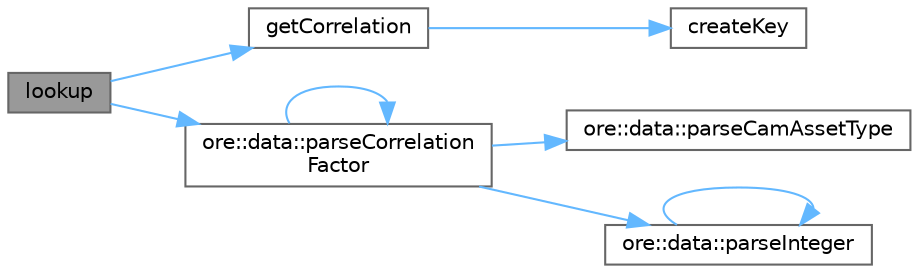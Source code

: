 digraph "lookup"
{
 // INTERACTIVE_SVG=YES
 // LATEX_PDF_SIZE
  bgcolor="transparent";
  edge [fontname=Helvetica,fontsize=10,labelfontname=Helvetica,labelfontsize=10];
  node [fontname=Helvetica,fontsize=10,shape=box,height=0.2,width=0.4];
  rankdir="LR";
  Node1 [label="lookup",height=0.2,width=0.4,color="gray40", fillcolor="grey60", style="filled", fontcolor="black",tooltip="Get the correlation between two factors."];
  Node1 -> Node2 [color="steelblue1",style="solid"];
  Node2 [label="getCorrelation",height=0.2,width=0.4,color="grey40", fillcolor="white", style="filled",URL="$classore_1_1data_1_1_correlation_matrix_builder.html#a5882077b018d4dc4392458043460563c",tooltip="Get the correlation between the factor f_1 and f_2."];
  Node2 -> Node3 [color="steelblue1",style="solid"];
  Node3 [label="createKey",height=0.2,width=0.4,color="grey40", fillcolor="white", style="filled",URL="$classore_1_1data_1_1_correlation_matrix_builder.html#a6cdcfd6b6973b72911c7ad77d1a67510",tooltip=" "];
  Node1 -> Node4 [color="steelblue1",style="solid"];
  Node4 [label="ore::data::parseCorrelation\lFactor",height=0.2,width=0.4,color="grey40", fillcolor="white", style="filled",URL="$namespaceore_1_1data.html#a298161fbd6a31b636af6135e4542d4ac",tooltip=" "];
  Node4 -> Node5 [color="steelblue1",style="solid"];
  Node5 [label="ore::data::parseCamAssetType",height=0.2,width=0.4,color="grey40", fillcolor="white", style="filled",URL="$group__utilities.html#gaea1cc4bbcb7c88cc9a61a3cd96da8d59",tooltip=" "];
  Node4 -> Node4 [color="steelblue1",style="solid"];
  Node4 -> Node6 [color="steelblue1",style="solid"];
  Node6 [label="ore::data::parseInteger",height=0.2,width=0.4,color="grey40", fillcolor="white", style="filled",URL="$group__utilities.html#gaecd67eda4fb5f4859bb8f6d383547721",tooltip="Convert text to QuantLib::Integer."];
  Node6 -> Node6 [color="steelblue1",style="solid"];
}
